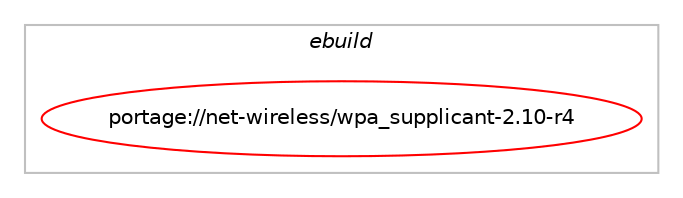 digraph prolog {

# *************
# Graph options
# *************

newrank=true;
concentrate=true;
compound=true;
graph [rankdir=LR,fontname=Helvetica,fontsize=10,ranksep=1.5];#, ranksep=2.5, nodesep=0.2];
edge  [arrowhead=vee];
node  [fontname=Helvetica,fontsize=10];

# **********
# The ebuild
# **********

subgraph cluster_leftcol {
color=gray;
label=<<i>ebuild</i>>;
id [label="portage://net-wireless/wpa_supplicant-2.10-r4", color=red, width=4, href="../net-wireless/wpa_supplicant-2.10-r4.svg"];
}

# ****************
# The dependencies
# ****************

subgraph cluster_midcol {
color=gray;
label=<<i>dependencies</i>>;
subgraph cluster_compile {
fillcolor="#eeeeee";
style=filled;
label=<<i>compile</i>>;
# *** BEGIN UNKNOWN DEPENDENCY TYPE (TODO) ***
# id -> equal(use_conditional_group(negative,kernel_linux,portage://net-wireless/wpa_supplicant-2.10-r4,[package_dependency(portage://net-wireless/wpa_supplicant-2.10-r4,install,no,net-libs,libpcap,none,[,,],[],[])]))
# *** END UNKNOWN DEPENDENCY TYPE (TODO) ***

# *** BEGIN UNKNOWN DEPENDENCY TYPE (TODO) ***
# id -> equal(use_conditional_group(positive,dbus,portage://net-wireless/wpa_supplicant-2.10-r4,[package_dependency(portage://net-wireless/wpa_supplicant-2.10-r4,install,no,sys-apps,dbus,none,[,,],[],[])]))
# *** END UNKNOWN DEPENDENCY TYPE (TODO) ***

# *** BEGIN UNKNOWN DEPENDENCY TYPE (TODO) ***
# id -> equal(use_conditional_group(positive,kernel_linux,portage://net-wireless/wpa_supplicant-2.10-r4,[package_dependency(portage://net-wireless/wpa_supplicant-2.10-r4,install,no,dev-libs,libnl,greaterequal,[3.2,,,3.2],[slot(3)],[]),use_conditional_group(positive,eap-sim,portage://net-wireless/wpa_supplicant-2.10-r4,[package_dependency(portage://net-wireless/wpa_supplicant-2.10-r4,install,no,sys-apps,pcsc-lite,none,[,,],[],[])])]))
# *** END UNKNOWN DEPENDENCY TYPE (TODO) ***

# *** BEGIN UNKNOWN DEPENDENCY TYPE (TODO) ***
# id -> equal(use_conditional_group(positive,qt5,portage://net-wireless/wpa_supplicant-2.10-r4,[package_dependency(portage://net-wireless/wpa_supplicant-2.10-r4,install,no,dev-qt,qtcore,none,[,,],[slot(5)],[]),package_dependency(portage://net-wireless/wpa_supplicant-2.10-r4,install,no,dev-qt,qtgui,none,[,,],[slot(5)],[]),package_dependency(portage://net-wireless/wpa_supplicant-2.10-r4,install,no,dev-qt,qtsvg,none,[,,],[slot(5)],[]),package_dependency(portage://net-wireless/wpa_supplicant-2.10-r4,install,no,dev-qt,qtwidgets,none,[,,],[slot(5)],[])]))
# *** END UNKNOWN DEPENDENCY TYPE (TODO) ***

# *** BEGIN UNKNOWN DEPENDENCY TYPE (TODO) ***
# id -> equal(use_conditional_group(positive,readline,portage://net-wireless/wpa_supplicant-2.10-r4,[package_dependency(portage://net-wireless/wpa_supplicant-2.10-r4,install,no,sys-libs,ncurses,none,[,,],[slot(0),equal],[]),package_dependency(portage://net-wireless/wpa_supplicant-2.10-r4,install,no,sys-libs,readline,none,[,,],[slot(0),equal],[])]))
# *** END UNKNOWN DEPENDENCY TYPE (TODO) ***

# *** BEGIN UNKNOWN DEPENDENCY TYPE (TODO) ***
# id -> equal(package_dependency(portage://net-wireless/wpa_supplicant-2.10-r4,install,no,dev-libs,openssl,greaterequal,[1.0.2,k,,1.0.2k],any_same_slot,[]))
# *** END UNKNOWN DEPENDENCY TYPE (TODO) ***

}
subgraph cluster_compileandrun {
fillcolor="#eeeeee";
style=filled;
label=<<i>compile and run</i>>;
}
subgraph cluster_run {
fillcolor="#eeeeee";
style=filled;
label=<<i>run</i>>;
# *** BEGIN UNKNOWN DEPENDENCY TYPE (TODO) ***
# id -> equal(use_conditional_group(negative,kernel_linux,portage://net-wireless/wpa_supplicant-2.10-r4,[package_dependency(portage://net-wireless/wpa_supplicant-2.10-r4,run,no,net-libs,libpcap,none,[,,],[],[])]))
# *** END UNKNOWN DEPENDENCY TYPE (TODO) ***

# *** BEGIN UNKNOWN DEPENDENCY TYPE (TODO) ***
# id -> equal(use_conditional_group(positive,dbus,portage://net-wireless/wpa_supplicant-2.10-r4,[package_dependency(portage://net-wireless/wpa_supplicant-2.10-r4,run,no,sys-apps,dbus,none,[,,],[],[])]))
# *** END UNKNOWN DEPENDENCY TYPE (TODO) ***

# *** BEGIN UNKNOWN DEPENDENCY TYPE (TODO) ***
# id -> equal(use_conditional_group(positive,kernel_linux,portage://net-wireless/wpa_supplicant-2.10-r4,[package_dependency(portage://net-wireless/wpa_supplicant-2.10-r4,run,no,dev-libs,libnl,greaterequal,[3.2,,,3.2],[slot(3)],[]),use_conditional_group(positive,eap-sim,portage://net-wireless/wpa_supplicant-2.10-r4,[package_dependency(portage://net-wireless/wpa_supplicant-2.10-r4,run,no,sys-apps,pcsc-lite,none,[,,],[],[])])]))
# *** END UNKNOWN DEPENDENCY TYPE (TODO) ***

# *** BEGIN UNKNOWN DEPENDENCY TYPE (TODO) ***
# id -> equal(use_conditional_group(positive,kernel_linux,portage://net-wireless/wpa_supplicant-2.10-r4,[package_dependency(portage://net-wireless/wpa_supplicant-2.10-r4,run,no,net-wireless,wireless-regdb,none,[,,],[],[])]))
# *** END UNKNOWN DEPENDENCY TYPE (TODO) ***

# *** BEGIN UNKNOWN DEPENDENCY TYPE (TODO) ***
# id -> equal(use_conditional_group(positive,qt5,portage://net-wireless/wpa_supplicant-2.10-r4,[package_dependency(portage://net-wireless/wpa_supplicant-2.10-r4,run,no,dev-qt,qtcore,none,[,,],[slot(5)],[]),package_dependency(portage://net-wireless/wpa_supplicant-2.10-r4,run,no,dev-qt,qtgui,none,[,,],[slot(5)],[]),package_dependency(portage://net-wireless/wpa_supplicant-2.10-r4,run,no,dev-qt,qtsvg,none,[,,],[slot(5)],[]),package_dependency(portage://net-wireless/wpa_supplicant-2.10-r4,run,no,dev-qt,qtwidgets,none,[,,],[slot(5)],[])]))
# *** END UNKNOWN DEPENDENCY TYPE (TODO) ***

# *** BEGIN UNKNOWN DEPENDENCY TYPE (TODO) ***
# id -> equal(use_conditional_group(positive,readline,portage://net-wireless/wpa_supplicant-2.10-r4,[package_dependency(portage://net-wireless/wpa_supplicant-2.10-r4,run,no,sys-libs,ncurses,none,[,,],[slot(0),equal],[]),package_dependency(portage://net-wireless/wpa_supplicant-2.10-r4,run,no,sys-libs,readline,none,[,,],[slot(0),equal],[])]))
# *** END UNKNOWN DEPENDENCY TYPE (TODO) ***

# *** BEGIN UNKNOWN DEPENDENCY TYPE (TODO) ***
# id -> equal(use_conditional_group(positive,selinux,portage://net-wireless/wpa_supplicant-2.10-r4,[package_dependency(portage://net-wireless/wpa_supplicant-2.10-r4,run,no,sec-policy,selinux-networkmanager,none,[,,],[],[])]))
# *** END UNKNOWN DEPENDENCY TYPE (TODO) ***

# *** BEGIN UNKNOWN DEPENDENCY TYPE (TODO) ***
# id -> equal(package_dependency(portage://net-wireless/wpa_supplicant-2.10-r4,run,no,dev-libs,openssl,greaterequal,[1.0.2,k,,1.0.2k],any_same_slot,[]))
# *** END UNKNOWN DEPENDENCY TYPE (TODO) ***

}
}

# **************
# The candidates
# **************

subgraph cluster_choices {
rank=same;
color=gray;
label=<<i>candidates</i>>;

}

}
